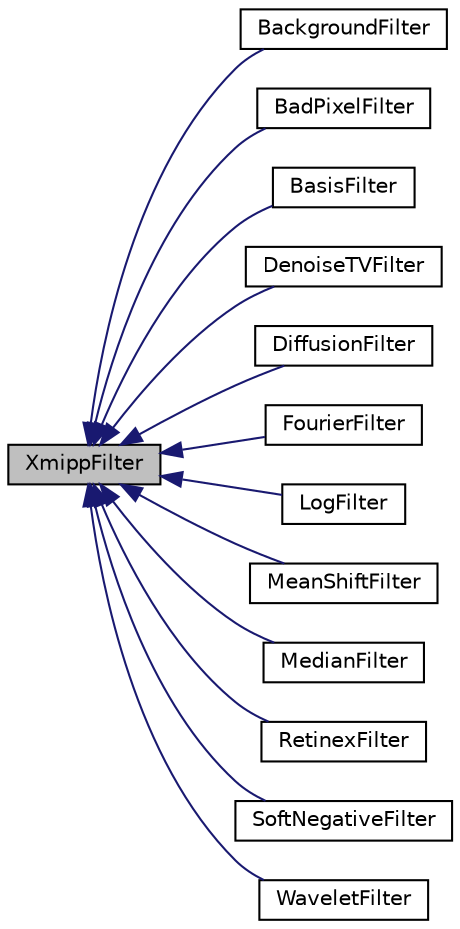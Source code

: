 digraph "XmippFilter"
{
  edge [fontname="Helvetica",fontsize="10",labelfontname="Helvetica",labelfontsize="10"];
  node [fontname="Helvetica",fontsize="10",shape=record];
  rankdir="LR";
  Node0 [label="XmippFilter",height=0.2,width=0.4,color="black", fillcolor="grey75", style="filled", fontcolor="black"];
  Node0 -> Node1 [dir="back",color="midnightblue",fontsize="10",style="solid",fontname="Helvetica"];
  Node1 [label="BackgroundFilter",height=0.2,width=0.4,color="black", fillcolor="white", style="filled",URL="$classBackgroundFilter.html"];
  Node0 -> Node2 [dir="back",color="midnightblue",fontsize="10",style="solid",fontname="Helvetica"];
  Node2 [label="BadPixelFilter",height=0.2,width=0.4,color="black", fillcolor="white", style="filled",URL="$classBadPixelFilter.html"];
  Node0 -> Node3 [dir="back",color="midnightblue",fontsize="10",style="solid",fontname="Helvetica"];
  Node3 [label="BasisFilter",height=0.2,width=0.4,color="black", fillcolor="white", style="filled",URL="$classBasisFilter.html"];
  Node0 -> Node4 [dir="back",color="midnightblue",fontsize="10",style="solid",fontname="Helvetica"];
  Node4 [label="DenoiseTVFilter",height=0.2,width=0.4,color="black", fillcolor="white", style="filled",URL="$classDenoiseTVFilter.html"];
  Node0 -> Node5 [dir="back",color="midnightblue",fontsize="10",style="solid",fontname="Helvetica"];
  Node5 [label="DiffusionFilter",height=0.2,width=0.4,color="black", fillcolor="white", style="filled",URL="$classDiffusionFilter.html"];
  Node0 -> Node6 [dir="back",color="midnightblue",fontsize="10",style="solid",fontname="Helvetica"];
  Node6 [label="FourierFilter",height=0.2,width=0.4,color="black", fillcolor="white", style="filled",URL="$classFourierFilter.html"];
  Node0 -> Node7 [dir="back",color="midnightblue",fontsize="10",style="solid",fontname="Helvetica"];
  Node7 [label="LogFilter",height=0.2,width=0.4,color="black", fillcolor="white", style="filled",URL="$classLogFilter.html"];
  Node0 -> Node8 [dir="back",color="midnightblue",fontsize="10",style="solid",fontname="Helvetica"];
  Node8 [label="MeanShiftFilter",height=0.2,width=0.4,color="black", fillcolor="white", style="filled",URL="$classMeanShiftFilter.html"];
  Node0 -> Node9 [dir="back",color="midnightblue",fontsize="10",style="solid",fontname="Helvetica"];
  Node9 [label="MedianFilter",height=0.2,width=0.4,color="black", fillcolor="white", style="filled",URL="$classMedianFilter.html"];
  Node0 -> Node10 [dir="back",color="midnightblue",fontsize="10",style="solid",fontname="Helvetica"];
  Node10 [label="RetinexFilter",height=0.2,width=0.4,color="black", fillcolor="white", style="filled",URL="$classRetinexFilter.html"];
  Node0 -> Node11 [dir="back",color="midnightblue",fontsize="10",style="solid",fontname="Helvetica"];
  Node11 [label="SoftNegativeFilter",height=0.2,width=0.4,color="black", fillcolor="white", style="filled",URL="$classSoftNegativeFilter.html"];
  Node0 -> Node12 [dir="back",color="midnightblue",fontsize="10",style="solid",fontname="Helvetica"];
  Node12 [label="WaveletFilter",height=0.2,width=0.4,color="black", fillcolor="white", style="filled",URL="$classWaveletFilter.html"];
}
